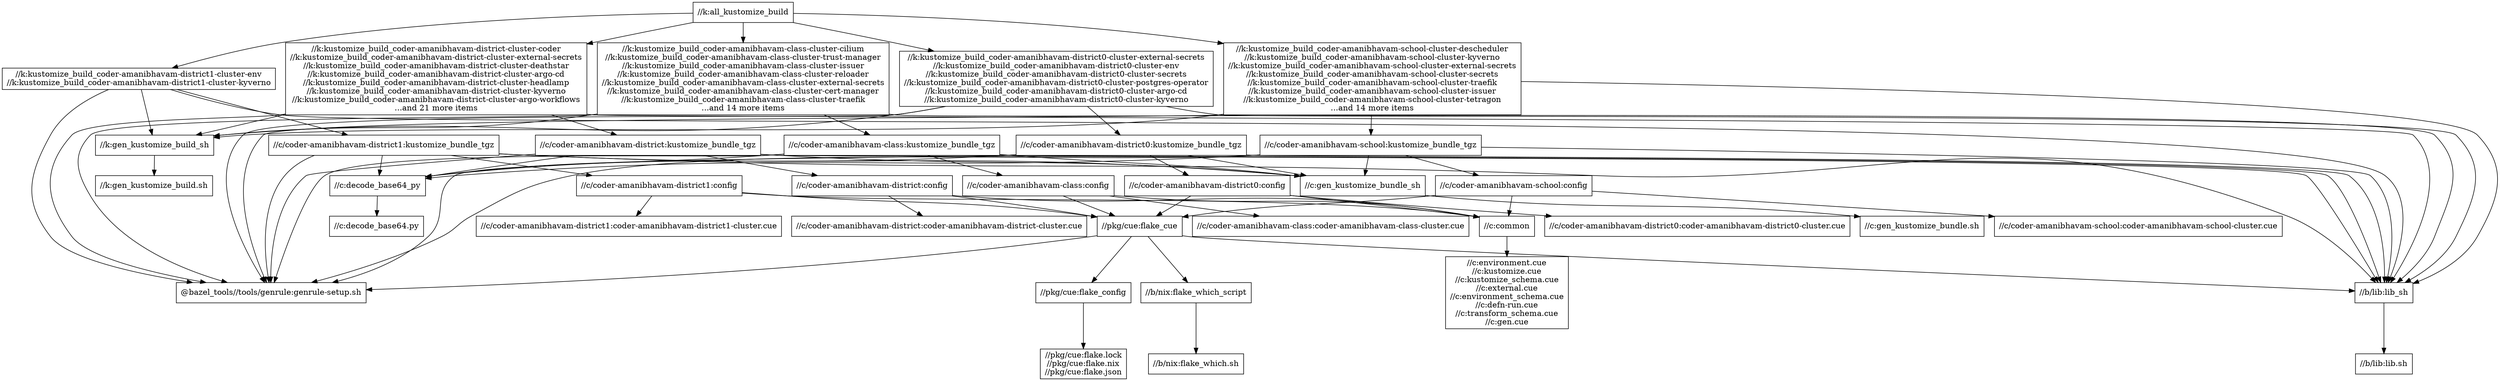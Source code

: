 digraph mygraph {
  node [shape=box];
  "//k:all_kustomize_build"
  "//k:all_kustomize_build" -> "//k:kustomize_build_coder-amanibhavam-class-cluster-cilium\n//k:kustomize_build_coder-amanibhavam-class-cluster-trust-manager\n//k:kustomize_build_coder-amanibhavam-class-cluster-issuer\n//k:kustomize_build_coder-amanibhavam-class-cluster-reloader\n//k:kustomize_build_coder-amanibhavam-class-cluster-external-secrets\n//k:kustomize_build_coder-amanibhavam-class-cluster-cert-manager\n//k:kustomize_build_coder-amanibhavam-class-cluster-traefik\n...and 14 more items"
  "//k:all_kustomize_build" -> "//k:kustomize_build_coder-amanibhavam-district-cluster-coder\n//k:kustomize_build_coder-amanibhavam-district-cluster-external-secrets\n//k:kustomize_build_coder-amanibhavam-district-cluster-deathstar\n//k:kustomize_build_coder-amanibhavam-district-cluster-argo-cd\n//k:kustomize_build_coder-amanibhavam-district-cluster-headlamp\n//k:kustomize_build_coder-amanibhavam-district-cluster-kyverno\n//k:kustomize_build_coder-amanibhavam-district-cluster-argo-workflows\n...and 21 more items"
  "//k:all_kustomize_build" -> "//k:kustomize_build_coder-amanibhavam-district0-cluster-external-secrets\n//k:kustomize_build_coder-amanibhavam-district0-cluster-env\n//k:kustomize_build_coder-amanibhavam-district0-cluster-secrets\n//k:kustomize_build_coder-amanibhavam-district0-cluster-postgres-operator\n//k:kustomize_build_coder-amanibhavam-district0-cluster-argo-cd\n//k:kustomize_build_coder-amanibhavam-district0-cluster-kyverno"
  "//k:all_kustomize_build" -> "//k:kustomize_build_coder-amanibhavam-district1-cluster-env\n//k:kustomize_build_coder-amanibhavam-district1-cluster-kyverno"
  "//k:all_kustomize_build" -> "//k:kustomize_build_coder-amanibhavam-school-cluster-descheduler\n//k:kustomize_build_coder-amanibhavam-school-cluster-kyverno\n//k:kustomize_build_coder-amanibhavam-school-cluster-external-secrets\n//k:kustomize_build_coder-amanibhavam-school-cluster-secrets\n//k:kustomize_build_coder-amanibhavam-school-cluster-traefik\n//k:kustomize_build_coder-amanibhavam-school-cluster-issuer\n//k:kustomize_build_coder-amanibhavam-school-cluster-tetragon\n...and 14 more items"
  "//k:kustomize_build_coder-amanibhavam-district1-cluster-env\n//k:kustomize_build_coder-amanibhavam-district1-cluster-kyverno"
  "//k:kustomize_build_coder-amanibhavam-district1-cluster-env\n//k:kustomize_build_coder-amanibhavam-district1-cluster-kyverno" -> "//k:gen_kustomize_build_sh"
  "//k:kustomize_build_coder-amanibhavam-district1-cluster-env\n//k:kustomize_build_coder-amanibhavam-district1-cluster-kyverno" -> "//b/lib:lib_sh"
  "//k:kustomize_build_coder-amanibhavam-district1-cluster-env\n//k:kustomize_build_coder-amanibhavam-district1-cluster-kyverno" -> "@bazel_tools//tools/genrule:genrule-setup.sh"
  "//k:kustomize_build_coder-amanibhavam-district1-cluster-env\n//k:kustomize_build_coder-amanibhavam-district1-cluster-kyverno" -> "//c/coder-amanibhavam-district1:kustomize_bundle_tgz"
  "//k:kustomize_build_coder-amanibhavam-district0-cluster-external-secrets\n//k:kustomize_build_coder-amanibhavam-district0-cluster-env\n//k:kustomize_build_coder-amanibhavam-district0-cluster-secrets\n//k:kustomize_build_coder-amanibhavam-district0-cluster-postgres-operator\n//k:kustomize_build_coder-amanibhavam-district0-cluster-argo-cd\n//k:kustomize_build_coder-amanibhavam-district0-cluster-kyverno"
  "//k:kustomize_build_coder-amanibhavam-district0-cluster-external-secrets\n//k:kustomize_build_coder-amanibhavam-district0-cluster-env\n//k:kustomize_build_coder-amanibhavam-district0-cluster-secrets\n//k:kustomize_build_coder-amanibhavam-district0-cluster-postgres-operator\n//k:kustomize_build_coder-amanibhavam-district0-cluster-argo-cd\n//k:kustomize_build_coder-amanibhavam-district0-cluster-kyverno" -> "//k:gen_kustomize_build_sh"
  "//k:kustomize_build_coder-amanibhavam-district0-cluster-external-secrets\n//k:kustomize_build_coder-amanibhavam-district0-cluster-env\n//k:kustomize_build_coder-amanibhavam-district0-cluster-secrets\n//k:kustomize_build_coder-amanibhavam-district0-cluster-postgres-operator\n//k:kustomize_build_coder-amanibhavam-district0-cluster-argo-cd\n//k:kustomize_build_coder-amanibhavam-district0-cluster-kyverno" -> "//c/coder-amanibhavam-district0:kustomize_bundle_tgz"
  "//k:kustomize_build_coder-amanibhavam-district0-cluster-external-secrets\n//k:kustomize_build_coder-amanibhavam-district0-cluster-env\n//k:kustomize_build_coder-amanibhavam-district0-cluster-secrets\n//k:kustomize_build_coder-amanibhavam-district0-cluster-postgres-operator\n//k:kustomize_build_coder-amanibhavam-district0-cluster-argo-cd\n//k:kustomize_build_coder-amanibhavam-district0-cluster-kyverno" -> "//b/lib:lib_sh"
  "//k:kustomize_build_coder-amanibhavam-district0-cluster-external-secrets\n//k:kustomize_build_coder-amanibhavam-district0-cluster-env\n//k:kustomize_build_coder-amanibhavam-district0-cluster-secrets\n//k:kustomize_build_coder-amanibhavam-district0-cluster-postgres-operator\n//k:kustomize_build_coder-amanibhavam-district0-cluster-argo-cd\n//k:kustomize_build_coder-amanibhavam-district0-cluster-kyverno" -> "@bazel_tools//tools/genrule:genrule-setup.sh"
  "//c/coder-amanibhavam-district0:kustomize_bundle_tgz"
  "//c/coder-amanibhavam-district0:kustomize_bundle_tgz" -> "//c/coder-amanibhavam-district0:config"
  "//c/coder-amanibhavam-district0:kustomize_bundle_tgz" -> "@bazel_tools//tools/genrule:genrule-setup.sh"
  "//c/coder-amanibhavam-district0:kustomize_bundle_tgz" -> "//c:gen_kustomize_bundle_sh"
  "//c/coder-amanibhavam-district0:kustomize_bundle_tgz" -> "//c:decode_base64_py"
  "//c/coder-amanibhavam-district0:kustomize_bundle_tgz" -> "//b/lib:lib_sh"
  "//c/coder-amanibhavam-district0:config"
  "//c/coder-amanibhavam-district0:config" -> "//c/coder-amanibhavam-district0:coder-amanibhavam-district0-cluster.cue"
  "//c/coder-amanibhavam-district0:config" -> "//c:common"
  "//c/coder-amanibhavam-district0:config" -> "//pkg/cue:flake_cue"
  "//c/coder-amanibhavam-district0:coder-amanibhavam-district0-cluster.cue"
  "//k:kustomize_build_coder-amanibhavam-district-cluster-coder\n//k:kustomize_build_coder-amanibhavam-district-cluster-external-secrets\n//k:kustomize_build_coder-amanibhavam-district-cluster-deathstar\n//k:kustomize_build_coder-amanibhavam-district-cluster-argo-cd\n//k:kustomize_build_coder-amanibhavam-district-cluster-headlamp\n//k:kustomize_build_coder-amanibhavam-district-cluster-kyverno\n//k:kustomize_build_coder-amanibhavam-district-cluster-argo-workflows\n...and 21 more items"
  "//k:kustomize_build_coder-amanibhavam-district-cluster-coder\n//k:kustomize_build_coder-amanibhavam-district-cluster-external-secrets\n//k:kustomize_build_coder-amanibhavam-district-cluster-deathstar\n//k:kustomize_build_coder-amanibhavam-district-cluster-argo-cd\n//k:kustomize_build_coder-amanibhavam-district-cluster-headlamp\n//k:kustomize_build_coder-amanibhavam-district-cluster-kyverno\n//k:kustomize_build_coder-amanibhavam-district-cluster-argo-workflows\n...and 21 more items" -> "//k:gen_kustomize_build_sh"
  "//k:kustomize_build_coder-amanibhavam-district-cluster-coder\n//k:kustomize_build_coder-amanibhavam-district-cluster-external-secrets\n//k:kustomize_build_coder-amanibhavam-district-cluster-deathstar\n//k:kustomize_build_coder-amanibhavam-district-cluster-argo-cd\n//k:kustomize_build_coder-amanibhavam-district-cluster-headlamp\n//k:kustomize_build_coder-amanibhavam-district-cluster-kyverno\n//k:kustomize_build_coder-amanibhavam-district-cluster-argo-workflows\n...and 21 more items" -> "//c/coder-amanibhavam-district:kustomize_bundle_tgz"
  "//k:kustomize_build_coder-amanibhavam-district-cluster-coder\n//k:kustomize_build_coder-amanibhavam-district-cluster-external-secrets\n//k:kustomize_build_coder-amanibhavam-district-cluster-deathstar\n//k:kustomize_build_coder-amanibhavam-district-cluster-argo-cd\n//k:kustomize_build_coder-amanibhavam-district-cluster-headlamp\n//k:kustomize_build_coder-amanibhavam-district-cluster-kyverno\n//k:kustomize_build_coder-amanibhavam-district-cluster-argo-workflows\n...and 21 more items" -> "//b/lib:lib_sh"
  "//k:kustomize_build_coder-amanibhavam-district-cluster-coder\n//k:kustomize_build_coder-amanibhavam-district-cluster-external-secrets\n//k:kustomize_build_coder-amanibhavam-district-cluster-deathstar\n//k:kustomize_build_coder-amanibhavam-district-cluster-argo-cd\n//k:kustomize_build_coder-amanibhavam-district-cluster-headlamp\n//k:kustomize_build_coder-amanibhavam-district-cluster-kyverno\n//k:kustomize_build_coder-amanibhavam-district-cluster-argo-workflows\n...and 21 more items" -> "@bazel_tools//tools/genrule:genrule-setup.sh"
  "//c/coder-amanibhavam-district:kustomize_bundle_tgz"
  "//c/coder-amanibhavam-district:kustomize_bundle_tgz" -> "//c/coder-amanibhavam-district:config"
  "//c/coder-amanibhavam-district:kustomize_bundle_tgz" -> "@bazel_tools//tools/genrule:genrule-setup.sh"
  "//c/coder-amanibhavam-district:kustomize_bundle_tgz" -> "//c:gen_kustomize_bundle_sh"
  "//c/coder-amanibhavam-district:kustomize_bundle_tgz" -> "//c:decode_base64_py"
  "//c/coder-amanibhavam-district:kustomize_bundle_tgz" -> "//b/lib:lib_sh"
  "//k:kustomize_build_coder-amanibhavam-class-cluster-cilium\n//k:kustomize_build_coder-amanibhavam-class-cluster-trust-manager\n//k:kustomize_build_coder-amanibhavam-class-cluster-issuer\n//k:kustomize_build_coder-amanibhavam-class-cluster-reloader\n//k:kustomize_build_coder-amanibhavam-class-cluster-external-secrets\n//k:kustomize_build_coder-amanibhavam-class-cluster-cert-manager\n//k:kustomize_build_coder-amanibhavam-class-cluster-traefik\n...and 14 more items"
  "//k:kustomize_build_coder-amanibhavam-class-cluster-cilium\n//k:kustomize_build_coder-amanibhavam-class-cluster-trust-manager\n//k:kustomize_build_coder-amanibhavam-class-cluster-issuer\n//k:kustomize_build_coder-amanibhavam-class-cluster-reloader\n//k:kustomize_build_coder-amanibhavam-class-cluster-external-secrets\n//k:kustomize_build_coder-amanibhavam-class-cluster-cert-manager\n//k:kustomize_build_coder-amanibhavam-class-cluster-traefik\n...and 14 more items" -> "//k:gen_kustomize_build_sh"
  "//k:kustomize_build_coder-amanibhavam-class-cluster-cilium\n//k:kustomize_build_coder-amanibhavam-class-cluster-trust-manager\n//k:kustomize_build_coder-amanibhavam-class-cluster-issuer\n//k:kustomize_build_coder-amanibhavam-class-cluster-reloader\n//k:kustomize_build_coder-amanibhavam-class-cluster-external-secrets\n//k:kustomize_build_coder-amanibhavam-class-cluster-cert-manager\n//k:kustomize_build_coder-amanibhavam-class-cluster-traefik\n...and 14 more items" -> "//c/coder-amanibhavam-class:kustomize_bundle_tgz"
  "//k:kustomize_build_coder-amanibhavam-class-cluster-cilium\n//k:kustomize_build_coder-amanibhavam-class-cluster-trust-manager\n//k:kustomize_build_coder-amanibhavam-class-cluster-issuer\n//k:kustomize_build_coder-amanibhavam-class-cluster-reloader\n//k:kustomize_build_coder-amanibhavam-class-cluster-external-secrets\n//k:kustomize_build_coder-amanibhavam-class-cluster-cert-manager\n//k:kustomize_build_coder-amanibhavam-class-cluster-traefik\n...and 14 more items" -> "//b/lib:lib_sh"
  "//k:kustomize_build_coder-amanibhavam-class-cluster-cilium\n//k:kustomize_build_coder-amanibhavam-class-cluster-trust-manager\n//k:kustomize_build_coder-amanibhavam-class-cluster-issuer\n//k:kustomize_build_coder-amanibhavam-class-cluster-reloader\n//k:kustomize_build_coder-amanibhavam-class-cluster-external-secrets\n//k:kustomize_build_coder-amanibhavam-class-cluster-cert-manager\n//k:kustomize_build_coder-amanibhavam-class-cluster-traefik\n...and 14 more items" -> "@bazel_tools//tools/genrule:genrule-setup.sh"
  "//c/coder-amanibhavam-class:kustomize_bundle_tgz"
  "//c/coder-amanibhavam-class:kustomize_bundle_tgz" -> "//c/coder-amanibhavam-class:config"
  "//c/coder-amanibhavam-class:kustomize_bundle_tgz" -> "@bazel_tools//tools/genrule:genrule-setup.sh"
  "//c/coder-amanibhavam-class:kustomize_bundle_tgz" -> "//c:gen_kustomize_bundle_sh"
  "//c/coder-amanibhavam-class:kustomize_bundle_tgz" -> "//c:decode_base64_py"
  "//c/coder-amanibhavam-class:kustomize_bundle_tgz" -> "//b/lib:lib_sh"
  "//c/coder-amanibhavam-class:config"
  "//c/coder-amanibhavam-class:config" -> "//c/coder-amanibhavam-class:coder-amanibhavam-class-cluster.cue"
  "//c/coder-amanibhavam-class:config" -> "//c:common"
  "//c/coder-amanibhavam-class:config" -> "//pkg/cue:flake_cue"
  "//k:kustomize_build_coder-amanibhavam-school-cluster-descheduler\n//k:kustomize_build_coder-amanibhavam-school-cluster-kyverno\n//k:kustomize_build_coder-amanibhavam-school-cluster-external-secrets\n//k:kustomize_build_coder-amanibhavam-school-cluster-secrets\n//k:kustomize_build_coder-amanibhavam-school-cluster-traefik\n//k:kustomize_build_coder-amanibhavam-school-cluster-issuer\n//k:kustomize_build_coder-amanibhavam-school-cluster-tetragon\n...and 14 more items"
  "//k:kustomize_build_coder-amanibhavam-school-cluster-descheduler\n//k:kustomize_build_coder-amanibhavam-school-cluster-kyverno\n//k:kustomize_build_coder-amanibhavam-school-cluster-external-secrets\n//k:kustomize_build_coder-amanibhavam-school-cluster-secrets\n//k:kustomize_build_coder-amanibhavam-school-cluster-traefik\n//k:kustomize_build_coder-amanibhavam-school-cluster-issuer\n//k:kustomize_build_coder-amanibhavam-school-cluster-tetragon\n...and 14 more items" -> "//k:gen_kustomize_build_sh"
  "//k:kustomize_build_coder-amanibhavam-school-cluster-descheduler\n//k:kustomize_build_coder-amanibhavam-school-cluster-kyverno\n//k:kustomize_build_coder-amanibhavam-school-cluster-external-secrets\n//k:kustomize_build_coder-amanibhavam-school-cluster-secrets\n//k:kustomize_build_coder-amanibhavam-school-cluster-traefik\n//k:kustomize_build_coder-amanibhavam-school-cluster-issuer\n//k:kustomize_build_coder-amanibhavam-school-cluster-tetragon\n...and 14 more items" -> "//c/coder-amanibhavam-school:kustomize_bundle_tgz"
  "//k:kustomize_build_coder-amanibhavam-school-cluster-descheduler\n//k:kustomize_build_coder-amanibhavam-school-cluster-kyverno\n//k:kustomize_build_coder-amanibhavam-school-cluster-external-secrets\n//k:kustomize_build_coder-amanibhavam-school-cluster-secrets\n//k:kustomize_build_coder-amanibhavam-school-cluster-traefik\n//k:kustomize_build_coder-amanibhavam-school-cluster-issuer\n//k:kustomize_build_coder-amanibhavam-school-cluster-tetragon\n...and 14 more items" -> "@bazel_tools//tools/genrule:genrule-setup.sh"
  "//k:kustomize_build_coder-amanibhavam-school-cluster-descheduler\n//k:kustomize_build_coder-amanibhavam-school-cluster-kyverno\n//k:kustomize_build_coder-amanibhavam-school-cluster-external-secrets\n//k:kustomize_build_coder-amanibhavam-school-cluster-secrets\n//k:kustomize_build_coder-amanibhavam-school-cluster-traefik\n//k:kustomize_build_coder-amanibhavam-school-cluster-issuer\n//k:kustomize_build_coder-amanibhavam-school-cluster-tetragon\n...and 14 more items" -> "//b/lib:lib_sh"
  "//c/coder-amanibhavam-school:kustomize_bundle_tgz"
  "//c/coder-amanibhavam-school:kustomize_bundle_tgz" -> "//c/coder-amanibhavam-school:config"
  "//c/coder-amanibhavam-school:kustomize_bundle_tgz" -> "@bazel_tools//tools/genrule:genrule-setup.sh"
  "//c/coder-amanibhavam-school:kustomize_bundle_tgz" -> "//c:gen_kustomize_bundle_sh"
  "//c/coder-amanibhavam-school:kustomize_bundle_tgz" -> "//c:decode_base64_py"
  "//c/coder-amanibhavam-school:kustomize_bundle_tgz" -> "//b/lib:lib_sh"
  "//c/coder-amanibhavam-school:config"
  "//c/coder-amanibhavam-school:config" -> "//c/coder-amanibhavam-school:coder-amanibhavam-school-cluster.cue"
  "//c/coder-amanibhavam-school:config" -> "//c:common"
  "//c/coder-amanibhavam-school:config" -> "//pkg/cue:flake_cue"
  "//c/coder-amanibhavam-school:coder-amanibhavam-school-cluster.cue"
  "//c/coder-amanibhavam-district1:kustomize_bundle_tgz"
  "//c/coder-amanibhavam-district1:kustomize_bundle_tgz" -> "//c/coder-amanibhavam-district1:config"
  "//c/coder-amanibhavam-district1:kustomize_bundle_tgz" -> "@bazel_tools//tools/genrule:genrule-setup.sh"
  "//c/coder-amanibhavam-district1:kustomize_bundle_tgz" -> "//c:gen_kustomize_bundle_sh"
  "//c/coder-amanibhavam-district1:kustomize_bundle_tgz" -> "//c:decode_base64_py"
  "//c/coder-amanibhavam-district1:kustomize_bundle_tgz" -> "//b/lib:lib_sh"
  "//c:decode_base64_py"
  "//c:decode_base64_py" -> "//c:decode_base64.py"
  "//c:decode_base64.py"
  "//c:gen_kustomize_bundle_sh"
  "//c:gen_kustomize_bundle_sh" -> "//c:gen_kustomize_bundle.sh"
  "//c/coder-amanibhavam-district1:config"
  "//c/coder-amanibhavam-district1:config" -> "//c/coder-amanibhavam-district1:coder-amanibhavam-district1-cluster.cue"
  "//c/coder-amanibhavam-district1:config" -> "//c:common"
  "//c/coder-amanibhavam-district1:config" -> "//pkg/cue:flake_cue"
  "//c/coder-amanibhavam-district1:coder-amanibhavam-district1-cluster.cue"
  "//k:gen_kustomize_build_sh"
  "//k:gen_kustomize_build_sh" -> "//k:gen_kustomize_build.sh"
  "//k:gen_kustomize_build.sh"
  "//c/coder-amanibhavam-district:config"
  "//c/coder-amanibhavam-district:config" -> "//c/coder-amanibhavam-district:coder-amanibhavam-district-cluster.cue"
  "//c/coder-amanibhavam-district:config" -> "//c:common"
  "//c/coder-amanibhavam-district:config" -> "//pkg/cue:flake_cue"
  "//pkg/cue:flake_cue"
  "//pkg/cue:flake_cue" -> "//pkg/cue:flake_config"
  "//pkg/cue:flake_cue" -> "@bazel_tools//tools/genrule:genrule-setup.sh"
  "//pkg/cue:flake_cue" -> "//b/lib:lib_sh"
  "//pkg/cue:flake_cue" -> "//b/nix:flake_which_script"
  "//b/nix:flake_which_script"
  "//b/nix:flake_which_script" -> "//b/nix:flake_which.sh"
  "//b/nix:flake_which.sh"
  "//b/lib:lib_sh"
  "//b/lib:lib_sh" -> "//b/lib:lib.sh"
  "//b/lib:lib.sh"
  "//pkg/cue:flake_config"
  "//pkg/cue:flake_config" -> "//pkg/cue:flake.lock\n//pkg/cue:flake.nix\n//pkg/cue:flake.json"
  "//pkg/cue:flake.lock\n//pkg/cue:flake.nix\n//pkg/cue:flake.json"
  "//c:common"
  "//c:common" -> "//c:environment.cue\n//c:kustomize.cue\n//c:kustomize_schema.cue\n//c:external.cue\n//c:environment_schema.cue\n//c:defn-run.cue\n//c:transform_schema.cue\n//c:gen.cue"
  "//c:environment.cue\n//c:kustomize.cue\n//c:kustomize_schema.cue\n//c:external.cue\n//c:environment_schema.cue\n//c:defn-run.cue\n//c:transform_schema.cue\n//c:gen.cue"
  "@bazel_tools//tools/genrule:genrule-setup.sh"
  "//c/coder-amanibhavam-district:coder-amanibhavam-district-cluster.cue"
  "//c:gen_kustomize_bundle.sh"
  "//c/coder-amanibhavam-class:coder-amanibhavam-class-cluster.cue"
}
